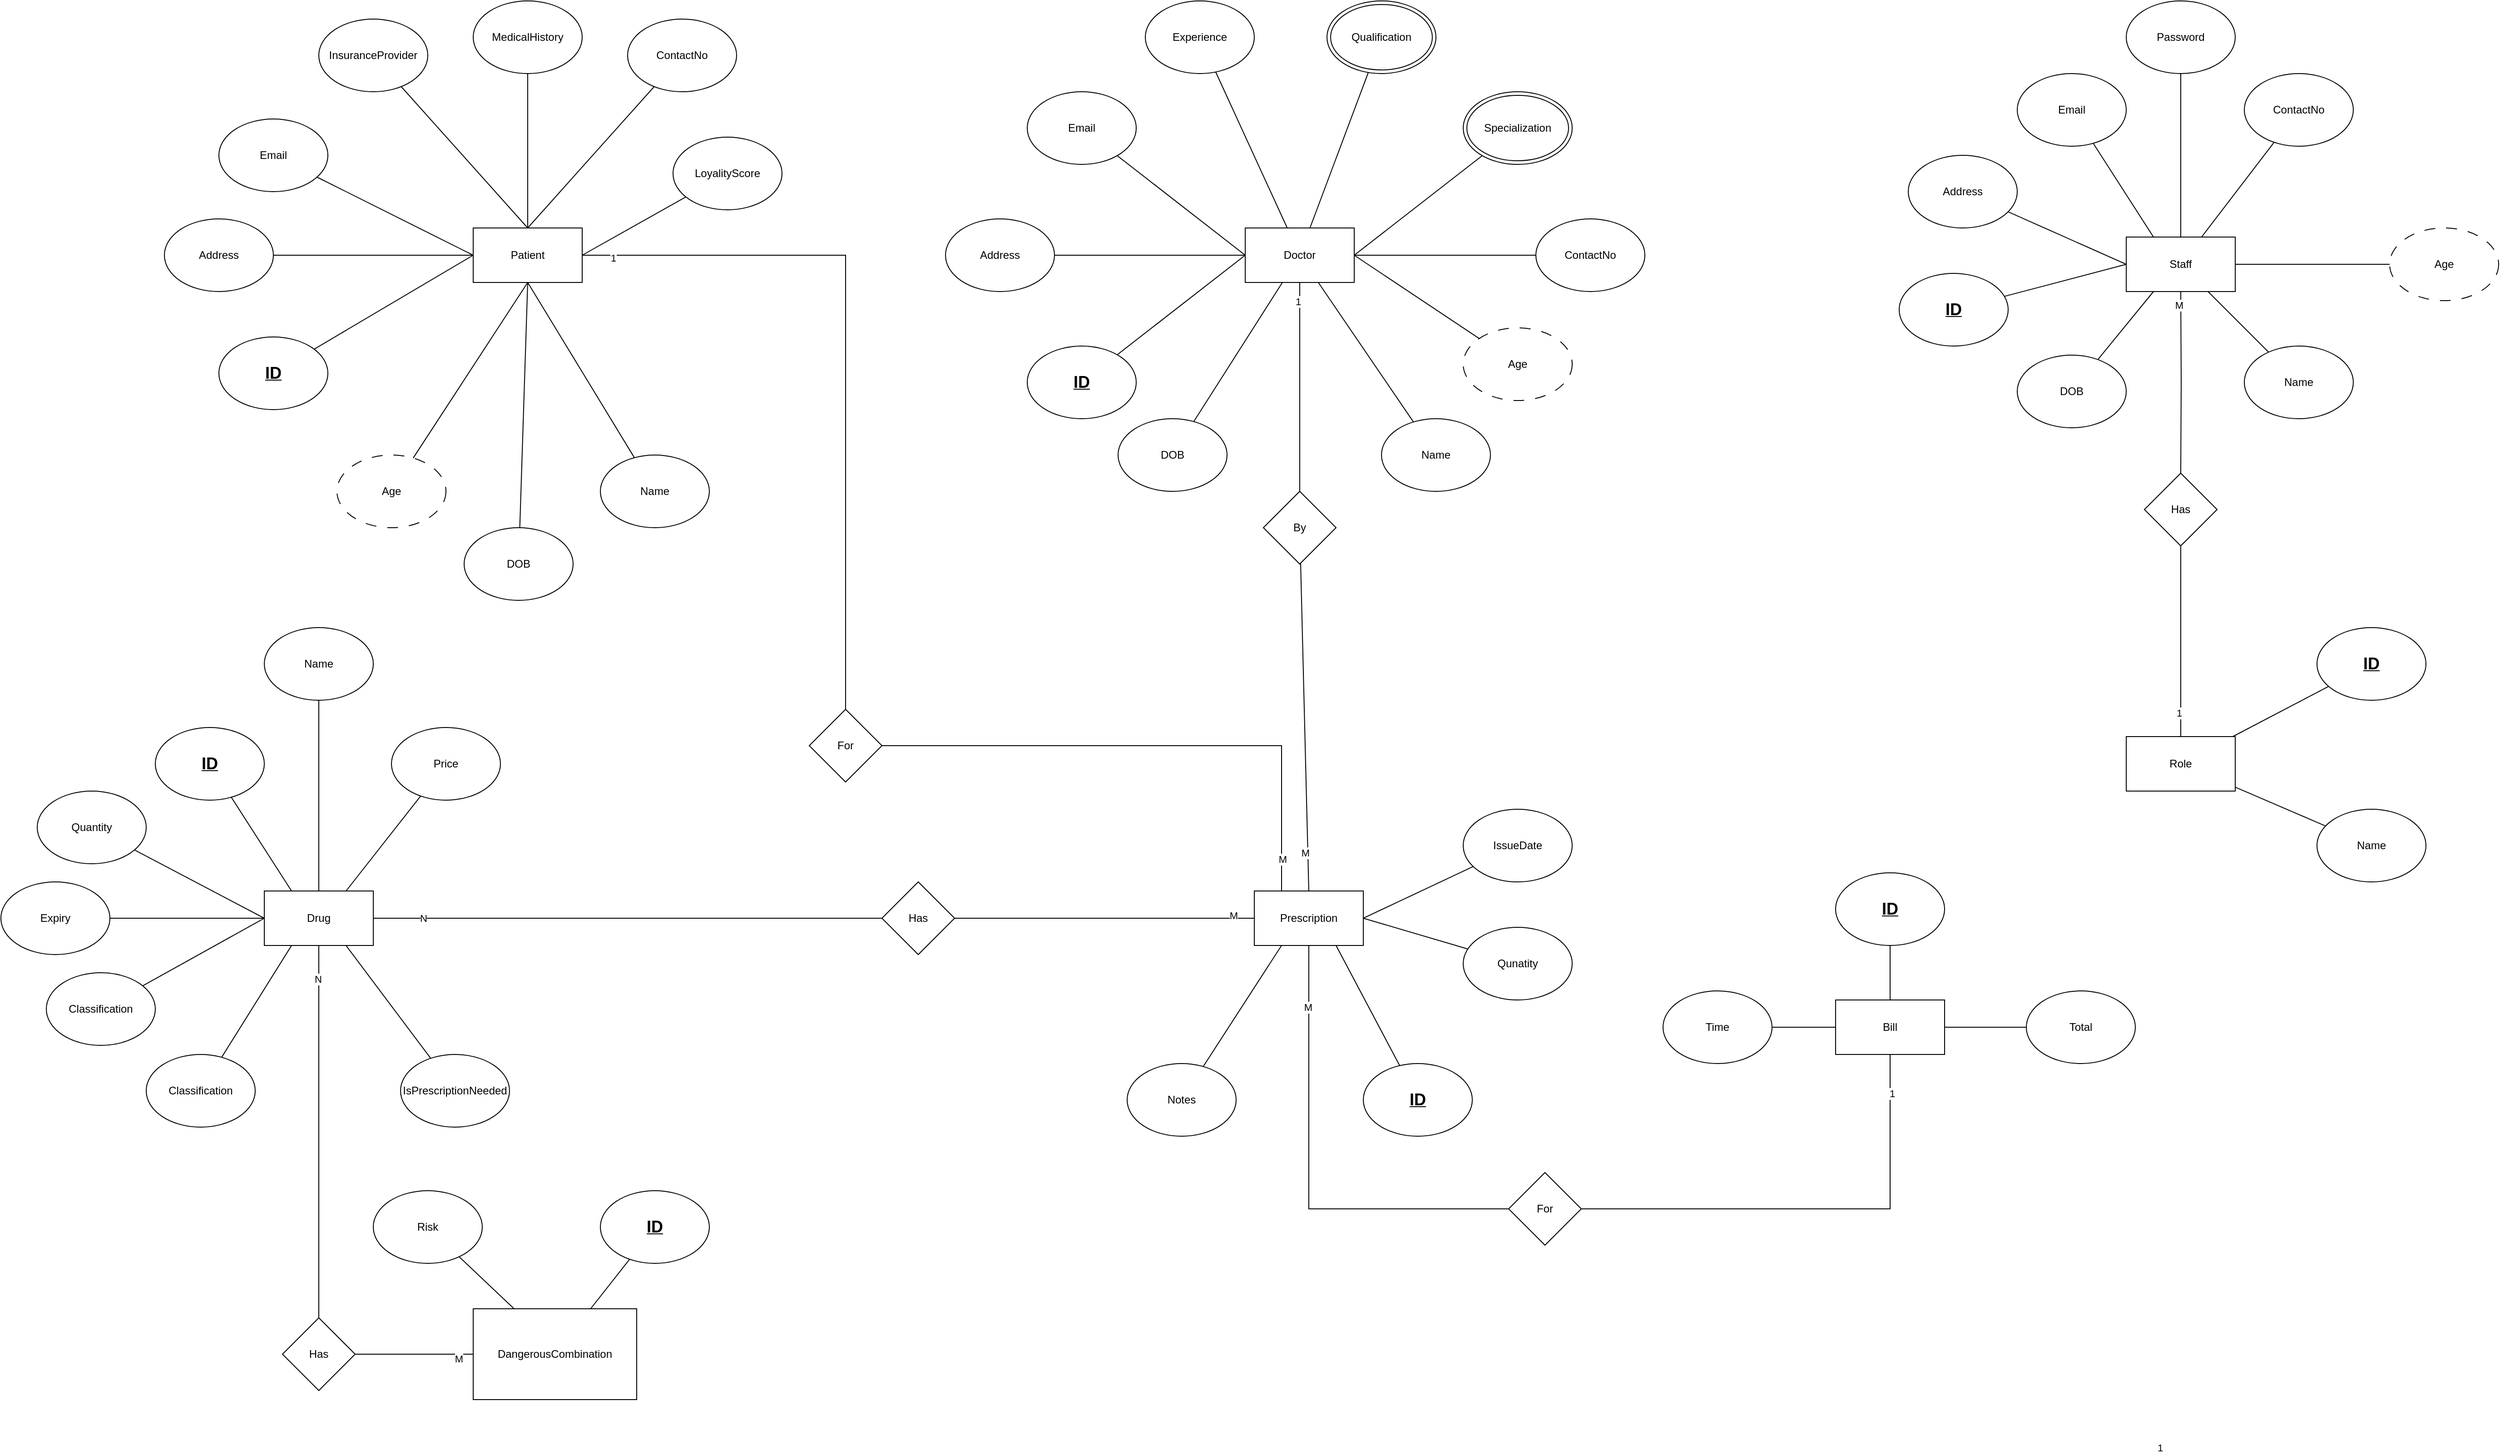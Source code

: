 <mxfile version="24.3.1" type="device">
  <diagram id="R2lEEEUBdFMjLlhIrx00" name="Page-1">
    <mxGraphModel dx="2707" dy="1085" grid="1" gridSize="10" guides="1" tooltips="1" connect="1" arrows="1" fold="1" page="1" pageScale="1" pageWidth="850" pageHeight="1100" math="0" shadow="0" extFonts="Permanent Marker^https://fonts.googleapis.com/css?family=Permanent+Marker">
      <root>
        <mxCell id="0" />
        <mxCell id="1" parent="0" />
        <mxCell id="i-BukDn5pMCgzy467oJG-117" style="rounded=0;orthogonalLoop=1;jettySize=auto;html=1;endArrow=none;endFill=0;" edge="1" parent="1" source="i-BukDn5pMCgzy467oJG-1" target="i-BukDn5pMCgzy467oJG-115">
          <mxGeometry relative="1" as="geometry">
            <Array as="points">
              <mxPoint x="180" y="360" />
              <mxPoint x="180" y="520" />
            </Array>
          </mxGeometry>
        </mxCell>
        <mxCell id="i-BukDn5pMCgzy467oJG-118" value="1" style="edgeLabel;html=1;align=center;verticalAlign=middle;resizable=0;points=[];" vertex="1" connectable="0" parent="i-BukDn5pMCgzy467oJG-117">
          <mxGeometry x="-0.915" y="-3" relative="1" as="geometry">
            <mxPoint as="offset" />
          </mxGeometry>
        </mxCell>
        <mxCell id="i-BukDn5pMCgzy467oJG-1" value="Patient" style="rounded=0;whiteSpace=wrap;html=1;" vertex="1" parent="1">
          <mxGeometry x="-230" y="330" width="120" height="60" as="geometry" />
        </mxCell>
        <mxCell id="i-BukDn5pMCgzy467oJG-3" style="rounded=0;orthogonalLoop=1;jettySize=auto;html=1;endArrow=none;endFill=0;entryX=0.5;entryY=0;entryDx=0;entryDy=0;" edge="1" parent="1" source="i-BukDn5pMCgzy467oJG-2" target="i-BukDn5pMCgzy467oJG-1">
          <mxGeometry relative="1" as="geometry" />
        </mxCell>
        <mxCell id="i-BukDn5pMCgzy467oJG-2" value="InsuranceProvider" style="ellipse;whiteSpace=wrap;html=1;" vertex="1" parent="1">
          <mxGeometry x="-400" y="100" width="120" height="80" as="geometry" />
        </mxCell>
        <mxCell id="i-BukDn5pMCgzy467oJG-5" style="rounded=0;orthogonalLoop=1;jettySize=auto;html=1;endArrow=none;endFill=0;" edge="1" parent="1" source="i-BukDn5pMCgzy467oJG-4" target="i-BukDn5pMCgzy467oJG-1">
          <mxGeometry relative="1" as="geometry" />
        </mxCell>
        <mxCell id="i-BukDn5pMCgzy467oJG-4" value="MedicalHistory" style="ellipse;whiteSpace=wrap;html=1;" vertex="1" parent="1">
          <mxGeometry x="-230" y="80" width="120" height="80" as="geometry" />
        </mxCell>
        <mxCell id="i-BukDn5pMCgzy467oJG-6" value="Doctor" style="rounded=0;whiteSpace=wrap;html=1;" vertex="1" parent="1">
          <mxGeometry x="620" y="330" width="120" height="60" as="geometry" />
        </mxCell>
        <mxCell id="i-BukDn5pMCgzy467oJG-8" style="rounded=0;orthogonalLoop=1;jettySize=auto;html=1;endArrow=none;endFill=0;" edge="1" parent="1" source="i-BukDn5pMCgzy467oJG-7" target="i-BukDn5pMCgzy467oJG-6">
          <mxGeometry relative="1" as="geometry" />
        </mxCell>
        <mxCell id="i-BukDn5pMCgzy467oJG-7" value="Qualification" style="ellipse;shape=doubleEllipse;whiteSpace=wrap;html=1;" vertex="1" parent="1">
          <mxGeometry x="710" y="80" width="120" height="80" as="geometry" />
        </mxCell>
        <mxCell id="i-BukDn5pMCgzy467oJG-10" style="rounded=0;orthogonalLoop=1;jettySize=auto;html=1;entryX=1;entryY=0.5;entryDx=0;entryDy=0;endArrow=none;endFill=0;" edge="1" parent="1" source="i-BukDn5pMCgzy467oJG-9" target="i-BukDn5pMCgzy467oJG-6">
          <mxGeometry relative="1" as="geometry" />
        </mxCell>
        <mxCell id="i-BukDn5pMCgzy467oJG-9" value="Specialization" style="ellipse;shape=doubleEllipse;whiteSpace=wrap;html=1;" vertex="1" parent="1">
          <mxGeometry x="860" y="180" width="120" height="80" as="geometry" />
        </mxCell>
        <mxCell id="i-BukDn5pMCgzy467oJG-13" style="rounded=0;orthogonalLoop=1;jettySize=auto;html=1;endArrow=none;endFill=0;" edge="1" parent="1" source="i-BukDn5pMCgzy467oJG-12" target="i-BukDn5pMCgzy467oJG-6">
          <mxGeometry relative="1" as="geometry" />
        </mxCell>
        <mxCell id="i-BukDn5pMCgzy467oJG-12" value="Experience" style="ellipse;whiteSpace=wrap;html=1;" vertex="1" parent="1">
          <mxGeometry x="510" y="80" width="120" height="80" as="geometry" />
        </mxCell>
        <mxCell id="i-BukDn5pMCgzy467oJG-72" style="edgeStyle=orthogonalEdgeStyle;rounded=0;orthogonalLoop=1;jettySize=auto;html=1;entryX=0.5;entryY=0;entryDx=0;entryDy=0;endArrow=none;endFill=0;" edge="1" parent="1" target="i-BukDn5pMCgzy467oJG-71">
          <mxGeometry relative="1" as="geometry">
            <mxPoint x="1650" y="400" as="sourcePoint" />
          </mxGeometry>
        </mxCell>
        <mxCell id="i-BukDn5pMCgzy467oJG-74" value="M" style="edgeLabel;html=1;align=center;verticalAlign=middle;resizable=0;points=[];" vertex="1" connectable="0" parent="i-BukDn5pMCgzy467oJG-72">
          <mxGeometry x="-0.856" y="-2" relative="1" as="geometry">
            <mxPoint as="offset" />
          </mxGeometry>
        </mxCell>
        <mxCell id="i-BukDn5pMCgzy467oJG-14" value="Staff" style="rounded=0;whiteSpace=wrap;html=1;" vertex="1" parent="1">
          <mxGeometry x="1590" y="340" width="120" height="60" as="geometry" />
        </mxCell>
        <mxCell id="i-BukDn5pMCgzy467oJG-17" style="rounded=0;orthogonalLoop=1;jettySize=auto;html=1;endArrow=none;endFill=0;" edge="1" parent="1" source="i-BukDn5pMCgzy467oJG-15" target="i-BukDn5pMCgzy467oJG-14">
          <mxGeometry relative="1" as="geometry" />
        </mxCell>
        <mxCell id="i-BukDn5pMCgzy467oJG-15" value="Password" style="ellipse;whiteSpace=wrap;html=1;" vertex="1" parent="1">
          <mxGeometry x="1590" y="80" width="120" height="80" as="geometry" />
        </mxCell>
        <mxCell id="i-BukDn5pMCgzy467oJG-30" style="rounded=0;orthogonalLoop=1;jettySize=auto;html=1;entryX=0;entryY=0.5;entryDx=0;entryDy=0;endArrow=none;endFill=0;" edge="1" parent="1" source="i-BukDn5pMCgzy467oJG-21" target="i-BukDn5pMCgzy467oJG-1">
          <mxGeometry relative="1" as="geometry" />
        </mxCell>
        <mxCell id="i-BukDn5pMCgzy467oJG-21" value="&lt;u&gt;&lt;font style=&quot;font-size: 18px;&quot;&gt;&lt;b&gt;ID&lt;/b&gt;&lt;/font&gt;&lt;/u&gt;" style="ellipse;whiteSpace=wrap;html=1;" vertex="1" parent="1">
          <mxGeometry x="-510" y="450" width="120" height="80" as="geometry" />
        </mxCell>
        <mxCell id="i-BukDn5pMCgzy467oJG-32" style="rounded=0;orthogonalLoop=1;jettySize=auto;html=1;entryX=0.5;entryY=1;entryDx=0;entryDy=0;endArrow=none;endFill=0;" edge="1" parent="1" source="i-BukDn5pMCgzy467oJG-22" target="i-BukDn5pMCgzy467oJG-1">
          <mxGeometry relative="1" as="geometry" />
        </mxCell>
        <mxCell id="i-BukDn5pMCgzy467oJG-22" value="Name" style="ellipse;whiteSpace=wrap;html=1;" vertex="1" parent="1">
          <mxGeometry x="-90" y="580" width="120" height="80" as="geometry" />
        </mxCell>
        <mxCell id="i-BukDn5pMCgzy467oJG-28" style="rounded=0;orthogonalLoop=1;jettySize=auto;html=1;endArrow=none;endFill=0;entryX=0;entryY=0.5;entryDx=0;entryDy=0;" edge="1" parent="1" source="i-BukDn5pMCgzy467oJG-23" target="i-BukDn5pMCgzy467oJG-1">
          <mxGeometry relative="1" as="geometry" />
        </mxCell>
        <mxCell id="i-BukDn5pMCgzy467oJG-23" value="Email" style="ellipse;whiteSpace=wrap;html=1;" vertex="1" parent="1">
          <mxGeometry x="-510" y="210" width="120" height="80" as="geometry" />
        </mxCell>
        <mxCell id="i-BukDn5pMCgzy467oJG-29" style="rounded=0;orthogonalLoop=1;jettySize=auto;html=1;entryX=0;entryY=0.5;entryDx=0;entryDy=0;endArrow=none;endFill=0;" edge="1" parent="1" source="i-BukDn5pMCgzy467oJG-24" target="i-BukDn5pMCgzy467oJG-1">
          <mxGeometry relative="1" as="geometry" />
        </mxCell>
        <mxCell id="i-BukDn5pMCgzy467oJG-24" value="Address" style="ellipse;whiteSpace=wrap;html=1;" vertex="1" parent="1">
          <mxGeometry x="-570" y="320" width="120" height="80" as="geometry" />
        </mxCell>
        <mxCell id="i-BukDn5pMCgzy467oJG-34" style="rounded=0;orthogonalLoop=1;jettySize=auto;html=1;entryX=0.5;entryY=0;entryDx=0;entryDy=0;endArrow=none;endFill=0;" edge="1" parent="1" source="i-BukDn5pMCgzy467oJG-25" target="i-BukDn5pMCgzy467oJG-1">
          <mxGeometry relative="1" as="geometry" />
        </mxCell>
        <mxCell id="i-BukDn5pMCgzy467oJG-25" value="ContactNo" style="ellipse;whiteSpace=wrap;html=1;" vertex="1" parent="1">
          <mxGeometry x="-60" y="100" width="120" height="80" as="geometry" />
        </mxCell>
        <mxCell id="i-BukDn5pMCgzy467oJG-31" style="rounded=0;orthogonalLoop=1;jettySize=auto;html=1;entryX=0.5;entryY=1;entryDx=0;entryDy=0;endArrow=none;endFill=0;" edge="1" parent="1" source="i-BukDn5pMCgzy467oJG-26" target="i-BukDn5pMCgzy467oJG-1">
          <mxGeometry relative="1" as="geometry" />
        </mxCell>
        <mxCell id="i-BukDn5pMCgzy467oJG-26" value="DOB" style="ellipse;whiteSpace=wrap;html=1;" vertex="1" parent="1">
          <mxGeometry x="-240" y="660" width="120" height="80" as="geometry" />
        </mxCell>
        <mxCell id="i-BukDn5pMCgzy467oJG-33" style="rounded=0;orthogonalLoop=1;jettySize=auto;html=1;entryX=0.5;entryY=1;entryDx=0;entryDy=0;endArrow=none;endFill=0;" edge="1" parent="1" source="i-BukDn5pMCgzy467oJG-27" target="i-BukDn5pMCgzy467oJG-1">
          <mxGeometry relative="1" as="geometry" />
        </mxCell>
        <mxCell id="i-BukDn5pMCgzy467oJG-27" value="Age" style="ellipse;whiteSpace=wrap;html=1;dashed=1;dashPattern=12 12;" vertex="1" parent="1">
          <mxGeometry x="-380" y="580" width="120" height="80" as="geometry" />
        </mxCell>
        <mxCell id="i-BukDn5pMCgzy467oJG-44" style="rounded=0;orthogonalLoop=1;jettySize=auto;html=1;entryX=0;entryY=0.5;entryDx=0;entryDy=0;endArrow=none;endFill=0;" edge="1" parent="1" source="i-BukDn5pMCgzy467oJG-35" target="i-BukDn5pMCgzy467oJG-6">
          <mxGeometry relative="1" as="geometry" />
        </mxCell>
        <mxCell id="i-BukDn5pMCgzy467oJG-35" value="&lt;u&gt;&lt;font style=&quot;font-size: 18px;&quot;&gt;&lt;b&gt;ID&lt;/b&gt;&lt;/font&gt;&lt;/u&gt;" style="ellipse;whiteSpace=wrap;html=1;" vertex="1" parent="1">
          <mxGeometry x="380" y="460" width="120" height="80" as="geometry" />
        </mxCell>
        <mxCell id="i-BukDn5pMCgzy467oJG-46" style="rounded=0;orthogonalLoop=1;jettySize=auto;html=1;endArrow=none;endFill=0;" edge="1" parent="1" source="i-BukDn5pMCgzy467oJG-36" target="i-BukDn5pMCgzy467oJG-6">
          <mxGeometry relative="1" as="geometry" />
        </mxCell>
        <mxCell id="i-BukDn5pMCgzy467oJG-36" value="Name" style="ellipse;whiteSpace=wrap;html=1;" vertex="1" parent="1">
          <mxGeometry x="770" y="540" width="120" height="80" as="geometry" />
        </mxCell>
        <mxCell id="i-BukDn5pMCgzy467oJG-42" style="rounded=0;orthogonalLoop=1;jettySize=auto;html=1;entryX=0;entryY=0.5;entryDx=0;entryDy=0;endArrow=none;endFill=0;" edge="1" parent="1" source="i-BukDn5pMCgzy467oJG-37" target="i-BukDn5pMCgzy467oJG-6">
          <mxGeometry relative="1" as="geometry" />
        </mxCell>
        <mxCell id="i-BukDn5pMCgzy467oJG-37" value="Email" style="ellipse;whiteSpace=wrap;html=1;" vertex="1" parent="1">
          <mxGeometry x="380" y="180" width="120" height="80" as="geometry" />
        </mxCell>
        <mxCell id="i-BukDn5pMCgzy467oJG-43" style="rounded=0;orthogonalLoop=1;jettySize=auto;html=1;entryX=0;entryY=0.5;entryDx=0;entryDy=0;endArrow=none;endFill=0;" edge="1" parent="1" source="i-BukDn5pMCgzy467oJG-38" target="i-BukDn5pMCgzy467oJG-6">
          <mxGeometry relative="1" as="geometry" />
        </mxCell>
        <mxCell id="i-BukDn5pMCgzy467oJG-38" value="Address" style="ellipse;whiteSpace=wrap;html=1;" vertex="1" parent="1">
          <mxGeometry x="290" y="320" width="120" height="80" as="geometry" />
        </mxCell>
        <mxCell id="i-BukDn5pMCgzy467oJG-48" style="rounded=0;orthogonalLoop=1;jettySize=auto;html=1;entryX=1;entryY=0.5;entryDx=0;entryDy=0;endArrow=none;endFill=0;" edge="1" parent="1" source="i-BukDn5pMCgzy467oJG-39" target="i-BukDn5pMCgzy467oJG-6">
          <mxGeometry relative="1" as="geometry" />
        </mxCell>
        <mxCell id="i-BukDn5pMCgzy467oJG-39" value="ContactNo" style="ellipse;whiteSpace=wrap;html=1;" vertex="1" parent="1">
          <mxGeometry x="940" y="320" width="120" height="80" as="geometry" />
        </mxCell>
        <mxCell id="i-BukDn5pMCgzy467oJG-45" style="rounded=0;orthogonalLoop=1;jettySize=auto;html=1;endArrow=none;endFill=0;" edge="1" parent="1" source="i-BukDn5pMCgzy467oJG-40" target="i-BukDn5pMCgzy467oJG-6">
          <mxGeometry relative="1" as="geometry" />
        </mxCell>
        <mxCell id="i-BukDn5pMCgzy467oJG-40" value="DOB" style="ellipse;whiteSpace=wrap;html=1;" vertex="1" parent="1">
          <mxGeometry x="480" y="540" width="120" height="80" as="geometry" />
        </mxCell>
        <mxCell id="i-BukDn5pMCgzy467oJG-47" style="rounded=0;orthogonalLoop=1;jettySize=auto;html=1;endArrow=none;endFill=0;entryX=1;entryY=0.5;entryDx=0;entryDy=0;" edge="1" parent="1" source="i-BukDn5pMCgzy467oJG-41" target="i-BukDn5pMCgzy467oJG-6">
          <mxGeometry relative="1" as="geometry" />
        </mxCell>
        <mxCell id="i-BukDn5pMCgzy467oJG-41" value="Age" style="ellipse;whiteSpace=wrap;html=1;dashed=1;dashPattern=12 12;" vertex="1" parent="1">
          <mxGeometry x="860" y="440" width="120" height="80" as="geometry" />
        </mxCell>
        <mxCell id="i-BukDn5pMCgzy467oJG-58" style="rounded=0;orthogonalLoop=1;jettySize=auto;html=1;entryX=0;entryY=0.5;entryDx=0;entryDy=0;endArrow=none;endFill=0;" edge="1" parent="1" source="i-BukDn5pMCgzy467oJG-49" target="i-BukDn5pMCgzy467oJG-14">
          <mxGeometry relative="1" as="geometry" />
        </mxCell>
        <mxCell id="i-BukDn5pMCgzy467oJG-49" value="&lt;u&gt;&lt;font style=&quot;font-size: 18px;&quot;&gt;&lt;b&gt;ID&lt;/b&gt;&lt;/font&gt;&lt;/u&gt;" style="ellipse;whiteSpace=wrap;html=1;" vertex="1" parent="1">
          <mxGeometry x="1340" y="380" width="120" height="80" as="geometry" />
        </mxCell>
        <mxCell id="i-BukDn5pMCgzy467oJG-62" style="rounded=0;orthogonalLoop=1;jettySize=auto;html=1;endArrow=none;endFill=0;" edge="1" parent="1" source="i-BukDn5pMCgzy467oJG-50" target="i-BukDn5pMCgzy467oJG-14">
          <mxGeometry relative="1" as="geometry" />
        </mxCell>
        <mxCell id="i-BukDn5pMCgzy467oJG-50" value="Name" style="ellipse;whiteSpace=wrap;html=1;" vertex="1" parent="1">
          <mxGeometry x="1720" y="460" width="120" height="80" as="geometry" />
        </mxCell>
        <mxCell id="i-BukDn5pMCgzy467oJG-59" style="rounded=0;orthogonalLoop=1;jettySize=auto;html=1;entryX=0.25;entryY=0;entryDx=0;entryDy=0;endArrow=none;endFill=0;" edge="1" parent="1" source="i-BukDn5pMCgzy467oJG-51" target="i-BukDn5pMCgzy467oJG-14">
          <mxGeometry relative="1" as="geometry" />
        </mxCell>
        <mxCell id="i-BukDn5pMCgzy467oJG-51" value="Email" style="ellipse;whiteSpace=wrap;html=1;" vertex="1" parent="1">
          <mxGeometry x="1470" y="160" width="120" height="80" as="geometry" />
        </mxCell>
        <mxCell id="i-BukDn5pMCgzy467oJG-57" style="rounded=0;orthogonalLoop=1;jettySize=auto;html=1;entryX=0;entryY=0.5;entryDx=0;entryDy=0;endArrow=none;endFill=0;" edge="1" parent="1" source="i-BukDn5pMCgzy467oJG-52" target="i-BukDn5pMCgzy467oJG-14">
          <mxGeometry relative="1" as="geometry" />
        </mxCell>
        <mxCell id="i-BukDn5pMCgzy467oJG-52" value="Address" style="ellipse;whiteSpace=wrap;html=1;" vertex="1" parent="1">
          <mxGeometry x="1350" y="250" width="120" height="80" as="geometry" />
        </mxCell>
        <mxCell id="i-BukDn5pMCgzy467oJG-60" style="rounded=0;orthogonalLoop=1;jettySize=auto;html=1;endArrow=none;endFill=0;" edge="1" parent="1" source="i-BukDn5pMCgzy467oJG-53" target="i-BukDn5pMCgzy467oJG-14">
          <mxGeometry relative="1" as="geometry" />
        </mxCell>
        <mxCell id="i-BukDn5pMCgzy467oJG-53" value="ContactNo" style="ellipse;whiteSpace=wrap;html=1;" vertex="1" parent="1">
          <mxGeometry x="1720" y="160" width="120" height="80" as="geometry" />
        </mxCell>
        <mxCell id="i-BukDn5pMCgzy467oJG-63" style="rounded=0;orthogonalLoop=1;jettySize=auto;html=1;endArrow=none;endFill=0;entryX=0.25;entryY=1;entryDx=0;entryDy=0;" edge="1" parent="1" source="i-BukDn5pMCgzy467oJG-54" target="i-BukDn5pMCgzy467oJG-14">
          <mxGeometry relative="1" as="geometry" />
        </mxCell>
        <mxCell id="i-BukDn5pMCgzy467oJG-54" value="DOB" style="ellipse;whiteSpace=wrap;html=1;" vertex="1" parent="1">
          <mxGeometry x="1470" y="470" width="120" height="80" as="geometry" />
        </mxCell>
        <mxCell id="i-BukDn5pMCgzy467oJG-61" style="rounded=0;orthogonalLoop=1;jettySize=auto;html=1;endArrow=none;endFill=0;" edge="1" parent="1" source="i-BukDn5pMCgzy467oJG-55" target="i-BukDn5pMCgzy467oJG-14">
          <mxGeometry relative="1" as="geometry" />
        </mxCell>
        <mxCell id="i-BukDn5pMCgzy467oJG-55" value="Age" style="ellipse;whiteSpace=wrap;html=1;dashed=1;dashPattern=12 12;" vertex="1" parent="1">
          <mxGeometry x="1880" y="330" width="120" height="80" as="geometry" />
        </mxCell>
        <mxCell id="i-BukDn5pMCgzy467oJG-65" value="Role" style="rounded=0;whiteSpace=wrap;html=1;" vertex="1" parent="1">
          <mxGeometry x="1590" y="890" width="120" height="60" as="geometry" />
        </mxCell>
        <mxCell id="i-BukDn5pMCgzy467oJG-70" style="rounded=0;orthogonalLoop=1;jettySize=auto;html=1;endArrow=none;endFill=0;" edge="1" parent="1" source="i-BukDn5pMCgzy467oJG-67" target="i-BukDn5pMCgzy467oJG-65">
          <mxGeometry relative="1" as="geometry" />
        </mxCell>
        <mxCell id="i-BukDn5pMCgzy467oJG-67" value="Name" style="ellipse;whiteSpace=wrap;html=1;" vertex="1" parent="1">
          <mxGeometry x="1800" y="970" width="120" height="80" as="geometry" />
        </mxCell>
        <mxCell id="i-BukDn5pMCgzy467oJG-69" style="rounded=0;orthogonalLoop=1;jettySize=auto;html=1;endArrow=none;endFill=0;" edge="1" parent="1" source="i-BukDn5pMCgzy467oJG-68" target="i-BukDn5pMCgzy467oJG-65">
          <mxGeometry relative="1" as="geometry" />
        </mxCell>
        <mxCell id="i-BukDn5pMCgzy467oJG-68" value="&lt;u&gt;&lt;font style=&quot;font-size: 18px;&quot;&gt;&lt;b&gt;ID&lt;/b&gt;&lt;/font&gt;&lt;/u&gt;" style="ellipse;whiteSpace=wrap;html=1;" vertex="1" parent="1">
          <mxGeometry x="1800" y="770" width="120" height="80" as="geometry" />
        </mxCell>
        <mxCell id="i-BukDn5pMCgzy467oJG-73" style="edgeStyle=orthogonalEdgeStyle;rounded=0;orthogonalLoop=1;jettySize=auto;html=1;entryX=0.5;entryY=0;entryDx=0;entryDy=0;endArrow=none;endFill=0;" edge="1" parent="1" source="i-BukDn5pMCgzy467oJG-71" target="i-BukDn5pMCgzy467oJG-65">
          <mxGeometry relative="1" as="geometry" />
        </mxCell>
        <mxCell id="i-BukDn5pMCgzy467oJG-75" value="1" style="edgeLabel;html=1;align=center;verticalAlign=middle;resizable=0;points=[];" vertex="1" connectable="0" parent="i-BukDn5pMCgzy467oJG-73">
          <mxGeometry x="0.757" y="-2" relative="1" as="geometry">
            <mxPoint y="-1" as="offset" />
          </mxGeometry>
        </mxCell>
        <mxCell id="i-BukDn5pMCgzy467oJG-71" value="Has" style="rhombus;whiteSpace=wrap;html=1;" vertex="1" parent="1">
          <mxGeometry x="1610" y="600" width="80" height="80" as="geometry" />
        </mxCell>
        <mxCell id="i-BukDn5pMCgzy467oJG-76" value="Drug" style="rounded=0;whiteSpace=wrap;html=1;" vertex="1" parent="1">
          <mxGeometry x="-460" y="1060" width="120" height="60" as="geometry" />
        </mxCell>
        <mxCell id="i-BukDn5pMCgzy467oJG-87" style="rounded=0;orthogonalLoop=1;jettySize=auto;html=1;entryX=0;entryY=0.5;entryDx=0;entryDy=0;endArrow=none;endFill=0;" edge="1" parent="1" source="i-BukDn5pMCgzy467oJG-77" target="i-BukDn5pMCgzy467oJG-76">
          <mxGeometry relative="1" as="geometry" />
        </mxCell>
        <mxCell id="i-BukDn5pMCgzy467oJG-77" value="Quantity" style="ellipse;whiteSpace=wrap;html=1;" vertex="1" parent="1">
          <mxGeometry x="-710" y="950" width="120" height="80" as="geometry" />
        </mxCell>
        <mxCell id="i-BukDn5pMCgzy467oJG-88" style="rounded=0;orthogonalLoop=1;jettySize=auto;html=1;entryX=0.25;entryY=0;entryDx=0;entryDy=0;endArrow=none;endFill=0;" edge="1" parent="1" source="i-BukDn5pMCgzy467oJG-78" target="i-BukDn5pMCgzy467oJG-76">
          <mxGeometry relative="1" as="geometry" />
        </mxCell>
        <mxCell id="i-BukDn5pMCgzy467oJG-78" value="&lt;u&gt;&lt;font style=&quot;font-size: 18px;&quot;&gt;&lt;b&gt;ID&lt;/b&gt;&lt;/font&gt;&lt;/u&gt;" style="ellipse;whiteSpace=wrap;html=1;" vertex="1" parent="1">
          <mxGeometry x="-580" y="880" width="120" height="80" as="geometry" />
        </mxCell>
        <mxCell id="i-BukDn5pMCgzy467oJG-89" style="rounded=0;orthogonalLoop=1;jettySize=auto;html=1;endArrow=none;endFill=0;" edge="1" parent="1" source="i-BukDn5pMCgzy467oJG-79" target="i-BukDn5pMCgzy467oJG-76">
          <mxGeometry relative="1" as="geometry" />
        </mxCell>
        <mxCell id="i-BukDn5pMCgzy467oJG-79" value="Name" style="ellipse;whiteSpace=wrap;html=1;" vertex="1" parent="1">
          <mxGeometry x="-460" y="770" width="120" height="80" as="geometry" />
        </mxCell>
        <mxCell id="i-BukDn5pMCgzy467oJG-90" style="rounded=0;orthogonalLoop=1;jettySize=auto;html=1;endArrow=none;endFill=0;entryX=0.75;entryY=0;entryDx=0;entryDy=0;" edge="1" parent="1" source="i-BukDn5pMCgzy467oJG-80" target="i-BukDn5pMCgzy467oJG-76">
          <mxGeometry relative="1" as="geometry" />
        </mxCell>
        <mxCell id="i-BukDn5pMCgzy467oJG-80" value="Price" style="ellipse;whiteSpace=wrap;html=1;" vertex="1" parent="1">
          <mxGeometry x="-320" y="880" width="120" height="80" as="geometry" />
        </mxCell>
        <mxCell id="i-BukDn5pMCgzy467oJG-91" style="rounded=0;orthogonalLoop=1;jettySize=auto;html=1;entryX=0.25;entryY=1;entryDx=0;entryDy=0;endArrow=none;endFill=0;" edge="1" parent="1" source="i-BukDn5pMCgzy467oJG-81" target="i-BukDn5pMCgzy467oJG-76">
          <mxGeometry relative="1" as="geometry" />
        </mxCell>
        <mxCell id="i-BukDn5pMCgzy467oJG-81" value="Classification&lt;span style=&quot;color: rgba(0, 0, 0, 0); font-family: monospace; font-size: 0px; text-align: start; text-wrap: nowrap;&quot;&gt;%3CmxGraphModel%3E%3Croot%3E%3CmxCell%20id%3D%220%22%2F%3E%3CmxCell%20id%3D%221%22%20parent%3D%220%22%2F%3E%3CmxCell%20id%3D%222%22%20value%3D%22Price%22%20style%3D%22ellipse%3BwhiteSpace%3Dwrap%3Bhtml%3D1%3B%22%20vertex%3D%221%22%20parent%3D%221%22%3E%3CmxGeometry%20x%3D%22350%22%20y%3D%22870%22%20width%3D%22120%22%20height%3D%2280%22%20as%3D%22geometry%22%2F%3E%3C%2FmxCell%3E%3C%2Froot%3E%3C%2FmxGraphModel%3E&lt;/span&gt;" style="ellipse;whiteSpace=wrap;html=1;" vertex="1" parent="1">
          <mxGeometry x="-590" y="1240" width="120" height="80" as="geometry" />
        </mxCell>
        <mxCell id="i-BukDn5pMCgzy467oJG-93" style="rounded=0;orthogonalLoop=1;jettySize=auto;html=1;entryX=0;entryY=0.5;entryDx=0;entryDy=0;endArrow=none;endFill=0;" edge="1" parent="1" source="i-BukDn5pMCgzy467oJG-82" target="i-BukDn5pMCgzy467oJG-76">
          <mxGeometry relative="1" as="geometry" />
        </mxCell>
        <mxCell id="i-BukDn5pMCgzy467oJG-82" value="Classification&lt;span style=&quot;color: rgba(0, 0, 0, 0); font-family: monospace; font-size: 0px; text-align: start; text-wrap: nowrap;&quot;&gt;%3CmxGraphModel%3E%3Croot%3E%3CmxCell%20id%3D%220%22%2F%3E%3CmxCell%20id%3D%221%22%20parent%3D%220%22%2F%3E%3CmxCell%20id%3D%222%22%20value%3D%22Price%22%20style%3D%22ellipse%3BwhiteSpace%3Dwrap%3Bhtml%3D1%3B%22%20vertex%3D%221%22%20parent%3D%221%22%3E%3CmxGeometry%20x%3D%22350%22%20y%3D%22870%22%20width%3D%22120%22%20height%3D%2280%22%20as%3D%22geometry%22%2F%3E%3C%2FmxCell%3E%3C%2Froot%3E%3C%2FmxGraphModel%3E&lt;/span&gt;" style="ellipse;whiteSpace=wrap;html=1;" vertex="1" parent="1">
          <mxGeometry x="-700" y="1150" width="120" height="80" as="geometry" />
        </mxCell>
        <mxCell id="i-BukDn5pMCgzy467oJG-92" style="rounded=0;orthogonalLoop=1;jettySize=auto;html=1;entryX=0.75;entryY=1;entryDx=0;entryDy=0;endArrow=none;endFill=0;" edge="1" parent="1" source="i-BukDn5pMCgzy467oJG-83" target="i-BukDn5pMCgzy467oJG-76">
          <mxGeometry relative="1" as="geometry" />
        </mxCell>
        <mxCell id="i-BukDn5pMCgzy467oJG-83" value="IsPrescriptionNeeded" style="ellipse;whiteSpace=wrap;html=1;" vertex="1" parent="1">
          <mxGeometry x="-310" y="1240" width="120" height="80" as="geometry" />
        </mxCell>
        <mxCell id="i-BukDn5pMCgzy467oJG-116" style="rounded=0;orthogonalLoop=1;jettySize=auto;html=1;entryX=1;entryY=0.5;entryDx=0;entryDy=0;endArrow=none;endFill=0;exitX=0.25;exitY=0;exitDx=0;exitDy=0;" edge="1" parent="1" source="i-BukDn5pMCgzy467oJG-95" target="i-BukDn5pMCgzy467oJG-115">
          <mxGeometry relative="1" as="geometry">
            <mxPoint x="500" y="820" as="targetPoint" />
            <mxPoint x="630" y="860" as="sourcePoint" />
            <Array as="points">
              <mxPoint x="660" y="900" />
            </Array>
          </mxGeometry>
        </mxCell>
        <mxCell id="i-BukDn5pMCgzy467oJG-119" value="M" style="edgeLabel;html=1;align=center;verticalAlign=middle;resizable=0;points=[];" vertex="1" connectable="0" parent="i-BukDn5pMCgzy467oJG-116">
          <mxGeometry x="-0.883" y="-1" relative="1" as="geometry">
            <mxPoint as="offset" />
          </mxGeometry>
        </mxCell>
        <mxCell id="i-BukDn5pMCgzy467oJG-95" value="Prescription" style="rounded=0;whiteSpace=wrap;html=1;" vertex="1" parent="1">
          <mxGeometry x="630" y="1060" width="120" height="60" as="geometry" />
        </mxCell>
        <mxCell id="i-BukDn5pMCgzy467oJG-100" style="rounded=0;orthogonalLoop=1;jettySize=auto;html=1;entryX=0.75;entryY=1;entryDx=0;entryDy=0;endArrow=none;endFill=0;" edge="1" parent="1" source="i-BukDn5pMCgzy467oJG-101" target="i-BukDn5pMCgzy467oJG-95">
          <mxGeometry relative="1" as="geometry" />
        </mxCell>
        <mxCell id="i-BukDn5pMCgzy467oJG-101" value="&lt;u&gt;&lt;font style=&quot;font-size: 18px;&quot;&gt;&lt;b&gt;ID&lt;/b&gt;&lt;/font&gt;&lt;/u&gt;" style="ellipse;whiteSpace=wrap;html=1;" vertex="1" parent="1">
          <mxGeometry x="750" y="1250" width="120" height="80" as="geometry" />
        </mxCell>
        <mxCell id="i-BukDn5pMCgzy467oJG-104" style="rounded=0;orthogonalLoop=1;jettySize=auto;html=1;endArrow=none;endFill=0;entryX=1;entryY=0.5;entryDx=0;entryDy=0;" edge="1" parent="1" source="i-BukDn5pMCgzy467oJG-105" target="i-BukDn5pMCgzy467oJG-95">
          <mxGeometry relative="1" as="geometry" />
        </mxCell>
        <mxCell id="i-BukDn5pMCgzy467oJG-105" value="IssueDate" style="ellipse;whiteSpace=wrap;html=1;" vertex="1" parent="1">
          <mxGeometry x="860" y="970" width="120" height="80" as="geometry" />
        </mxCell>
        <mxCell id="i-BukDn5pMCgzy467oJG-106" style="rounded=0;orthogonalLoop=1;jettySize=auto;html=1;entryX=1;entryY=0.5;entryDx=0;entryDy=0;endArrow=none;endFill=0;" edge="1" parent="1" source="i-BukDn5pMCgzy467oJG-107" target="i-BukDn5pMCgzy467oJG-95">
          <mxGeometry relative="1" as="geometry" />
        </mxCell>
        <mxCell id="i-BukDn5pMCgzy467oJG-107" value="Qunatity" style="ellipse;whiteSpace=wrap;html=1;" vertex="1" parent="1">
          <mxGeometry x="860" y="1100" width="120" height="80" as="geometry" />
        </mxCell>
        <mxCell id="i-BukDn5pMCgzy467oJG-110" style="rounded=0;orthogonalLoop=1;jettySize=auto;html=1;entryX=0.25;entryY=1;entryDx=0;entryDy=0;endArrow=none;endFill=0;" edge="1" parent="1" source="i-BukDn5pMCgzy467oJG-111" target="i-BukDn5pMCgzy467oJG-95">
          <mxGeometry relative="1" as="geometry" />
        </mxCell>
        <mxCell id="i-BukDn5pMCgzy467oJG-111" value="Notes" style="ellipse;whiteSpace=wrap;html=1;" vertex="1" parent="1">
          <mxGeometry x="490" y="1250" width="120" height="80" as="geometry" />
        </mxCell>
        <mxCell id="i-BukDn5pMCgzy467oJG-115" value="For" style="rhombus;whiteSpace=wrap;html=1;" vertex="1" parent="1">
          <mxGeometry x="140" y="860" width="80" height="80" as="geometry" />
        </mxCell>
        <mxCell id="i-BukDn5pMCgzy467oJG-121" style="rounded=0;orthogonalLoop=1;jettySize=auto;html=1;entryX=0.5;entryY=0;entryDx=0;entryDy=0;endArrow=none;endFill=0;" edge="1" parent="1" source="i-BukDn5pMCgzy467oJG-120" target="i-BukDn5pMCgzy467oJG-95">
          <mxGeometry relative="1" as="geometry" />
        </mxCell>
        <mxCell id="i-BukDn5pMCgzy467oJG-124" value="M" style="edgeLabel;html=1;align=center;verticalAlign=middle;resizable=0;points=[];" vertex="1" connectable="0" parent="i-BukDn5pMCgzy467oJG-121">
          <mxGeometry x="0.764" y="-3" relative="1" as="geometry">
            <mxPoint as="offset" />
          </mxGeometry>
        </mxCell>
        <mxCell id="i-BukDn5pMCgzy467oJG-122" style="rounded=0;orthogonalLoop=1;jettySize=auto;html=1;entryX=0.5;entryY=1;entryDx=0;entryDy=0;endArrow=none;endFill=0;" edge="1" parent="1" source="i-BukDn5pMCgzy467oJG-120" target="i-BukDn5pMCgzy467oJG-6">
          <mxGeometry relative="1" as="geometry" />
        </mxCell>
        <mxCell id="i-BukDn5pMCgzy467oJG-123" value="1" style="edgeLabel;html=1;align=center;verticalAlign=middle;resizable=0;points=[];" vertex="1" connectable="0" parent="i-BukDn5pMCgzy467oJG-122">
          <mxGeometry x="0.817" y="2" relative="1" as="geometry">
            <mxPoint as="offset" />
          </mxGeometry>
        </mxCell>
        <mxCell id="i-BukDn5pMCgzy467oJG-120" value="By" style="rhombus;whiteSpace=wrap;html=1;" vertex="1" parent="1">
          <mxGeometry x="640" y="620" width="80" height="80" as="geometry" />
        </mxCell>
        <mxCell id="i-BukDn5pMCgzy467oJG-126" style="rounded=0;orthogonalLoop=1;jettySize=auto;html=1;entryX=0;entryY=0.5;entryDx=0;entryDy=0;endArrow=none;endFill=0;" edge="1" parent="1" source="i-BukDn5pMCgzy467oJG-125" target="i-BukDn5pMCgzy467oJG-95">
          <mxGeometry relative="1" as="geometry" />
        </mxCell>
        <mxCell id="i-BukDn5pMCgzy467oJG-129" value="M" style="edgeLabel;html=1;align=center;verticalAlign=middle;resizable=0;points=[];" vertex="1" connectable="0" parent="i-BukDn5pMCgzy467oJG-126">
          <mxGeometry x="0.86" y="3" relative="1" as="geometry">
            <mxPoint as="offset" />
          </mxGeometry>
        </mxCell>
        <mxCell id="i-BukDn5pMCgzy467oJG-127" style="rounded=0;orthogonalLoop=1;jettySize=auto;html=1;endArrow=none;endFill=0;" edge="1" parent="1" source="i-BukDn5pMCgzy467oJG-125" target="i-BukDn5pMCgzy467oJG-76">
          <mxGeometry relative="1" as="geometry" />
        </mxCell>
        <mxCell id="i-BukDn5pMCgzy467oJG-128" value="N" style="edgeLabel;html=1;align=center;verticalAlign=middle;resizable=0;points=[];" vertex="1" connectable="0" parent="i-BukDn5pMCgzy467oJG-127">
          <mxGeometry x="0.804" relative="1" as="geometry">
            <mxPoint as="offset" />
          </mxGeometry>
        </mxCell>
        <mxCell id="i-BukDn5pMCgzy467oJG-125" value="Has" style="rhombus;whiteSpace=wrap;html=1;" vertex="1" parent="1">
          <mxGeometry x="220" y="1050" width="80" height="80" as="geometry" />
        </mxCell>
        <mxCell id="i-BukDn5pMCgzy467oJG-131" value="1" style="edgeLabel;html=1;align=center;verticalAlign=middle;resizable=0;points=[];" vertex="1" connectable="0" parent="1">
          <mxGeometry x="1627.143" y="1673.0" as="geometry" />
        </mxCell>
        <mxCell id="i-BukDn5pMCgzy467oJG-132" value="Bill" style="rounded=0;whiteSpace=wrap;html=1;" vertex="1" parent="1">
          <mxGeometry x="1270" y="1180" width="120" height="60" as="geometry" />
        </mxCell>
        <mxCell id="i-BukDn5pMCgzy467oJG-137" style="rounded=0;orthogonalLoop=1;jettySize=auto;html=1;entryX=0.5;entryY=0;entryDx=0;entryDy=0;endArrow=none;endFill=0;" edge="1" parent="1" source="i-BukDn5pMCgzy467oJG-138" target="i-BukDn5pMCgzy467oJG-132">
          <mxGeometry relative="1" as="geometry" />
        </mxCell>
        <mxCell id="i-BukDn5pMCgzy467oJG-138" value="&lt;u&gt;&lt;font style=&quot;font-size: 18px;&quot;&gt;&lt;b&gt;ID&lt;/b&gt;&lt;/font&gt;&lt;/u&gt;" style="ellipse;whiteSpace=wrap;html=1;" vertex="1" parent="1">
          <mxGeometry x="1270" y="1040" width="120" height="80" as="geometry" />
        </mxCell>
        <mxCell id="i-BukDn5pMCgzy467oJG-143" style="rounded=0;orthogonalLoop=1;jettySize=auto;html=1;entryX=0;entryY=0.5;entryDx=0;entryDy=0;endArrow=none;endFill=0;" edge="1" parent="1" source="i-BukDn5pMCgzy467oJG-144" target="i-BukDn5pMCgzy467oJG-132">
          <mxGeometry relative="1" as="geometry" />
        </mxCell>
        <mxCell id="i-BukDn5pMCgzy467oJG-144" value="Time" style="ellipse;whiteSpace=wrap;html=1;" vertex="1" parent="1">
          <mxGeometry x="1080" y="1170" width="120" height="80" as="geometry" />
        </mxCell>
        <mxCell id="i-BukDn5pMCgzy467oJG-147" style="rounded=0;orthogonalLoop=1;jettySize=auto;html=1;entryX=1;entryY=0.5;entryDx=0;entryDy=0;endArrow=none;endFill=0;" edge="1" parent="1" source="i-BukDn5pMCgzy467oJG-148" target="i-BukDn5pMCgzy467oJG-132">
          <mxGeometry relative="1" as="geometry" />
        </mxCell>
        <mxCell id="i-BukDn5pMCgzy467oJG-148" value="Total" style="ellipse;whiteSpace=wrap;html=1;" vertex="1" parent="1">
          <mxGeometry x="1480" y="1170" width="120" height="80" as="geometry" />
        </mxCell>
        <mxCell id="i-BukDn5pMCgzy467oJG-152" style="edgeStyle=orthogonalEdgeStyle;rounded=0;orthogonalLoop=1;jettySize=auto;html=1;entryX=0.5;entryY=1;entryDx=0;entryDy=0;endArrow=none;endFill=0;" edge="1" parent="1" source="i-BukDn5pMCgzy467oJG-151" target="i-BukDn5pMCgzy467oJG-95">
          <mxGeometry relative="1" as="geometry">
            <mxPoint x="690" y="1130" as="targetPoint" />
          </mxGeometry>
        </mxCell>
        <mxCell id="i-BukDn5pMCgzy467oJG-155" value="M" style="edgeLabel;html=1;align=center;verticalAlign=middle;resizable=0;points=[];" vertex="1" connectable="0" parent="i-BukDn5pMCgzy467oJG-152">
          <mxGeometry x="0.734" y="1" relative="1" as="geometry">
            <mxPoint as="offset" />
          </mxGeometry>
        </mxCell>
        <mxCell id="i-BukDn5pMCgzy467oJG-153" style="edgeStyle=orthogonalEdgeStyle;rounded=0;orthogonalLoop=1;jettySize=auto;html=1;endArrow=none;endFill=0;" edge="1" parent="1" source="i-BukDn5pMCgzy467oJG-151" target="i-BukDn5pMCgzy467oJG-132">
          <mxGeometry relative="1" as="geometry" />
        </mxCell>
        <mxCell id="i-BukDn5pMCgzy467oJG-154" value="1" style="edgeLabel;html=1;align=center;verticalAlign=middle;resizable=0;points=[];" vertex="1" connectable="0" parent="i-BukDn5pMCgzy467oJG-153">
          <mxGeometry x="0.833" y="-2" relative="1" as="geometry">
            <mxPoint as="offset" />
          </mxGeometry>
        </mxCell>
        <mxCell id="i-BukDn5pMCgzy467oJG-151" value="For" style="rhombus;whiteSpace=wrap;html=1;" vertex="1" parent="1">
          <mxGeometry x="910" y="1370" width="80" height="80" as="geometry" />
        </mxCell>
        <mxCell id="i-BukDn5pMCgzy467oJG-157" style="rounded=0;orthogonalLoop=1;jettySize=auto;html=1;entryX=1;entryY=0.5;entryDx=0;entryDy=0;endArrow=none;endFill=0;" edge="1" parent="1" source="i-BukDn5pMCgzy467oJG-156" target="i-BukDn5pMCgzy467oJG-1">
          <mxGeometry relative="1" as="geometry" />
        </mxCell>
        <mxCell id="i-BukDn5pMCgzy467oJG-156" value="LoyalityScore" style="ellipse;whiteSpace=wrap;html=1;" vertex="1" parent="1">
          <mxGeometry x="-10" y="230" width="120" height="80" as="geometry" />
        </mxCell>
        <mxCell id="i-BukDn5pMCgzy467oJG-168" style="rounded=0;orthogonalLoop=1;jettySize=auto;html=1;entryX=1;entryY=0.5;entryDx=0;entryDy=0;endArrow=none;endFill=0;" edge="1" parent="1" source="i-BukDn5pMCgzy467oJG-161" target="i-BukDn5pMCgzy467oJG-167">
          <mxGeometry relative="1" as="geometry" />
        </mxCell>
        <mxCell id="i-BukDn5pMCgzy467oJG-170" value="M" style="edgeLabel;html=1;align=center;verticalAlign=middle;resizable=0;points=[];" vertex="1" connectable="0" parent="i-BukDn5pMCgzy467oJG-168">
          <mxGeometry x="-0.752" y="4" relative="1" as="geometry">
            <mxPoint y="1" as="offset" />
          </mxGeometry>
        </mxCell>
        <mxCell id="i-BukDn5pMCgzy467oJG-161" value="DangerousCombination" style="rounded=0;whiteSpace=wrap;html=1;" vertex="1" parent="1">
          <mxGeometry x="-230" y="1520" width="180" height="100" as="geometry" />
        </mxCell>
        <mxCell id="i-BukDn5pMCgzy467oJG-164" style="rounded=0;orthogonalLoop=1;jettySize=auto;html=1;endArrow=none;endFill=0;" edge="1" parent="1" source="i-BukDn5pMCgzy467oJG-162" target="i-BukDn5pMCgzy467oJG-161">
          <mxGeometry relative="1" as="geometry" />
        </mxCell>
        <mxCell id="i-BukDn5pMCgzy467oJG-162" value="&lt;u&gt;&lt;font style=&quot;font-size: 18px;&quot;&gt;&lt;b&gt;ID&lt;/b&gt;&lt;/font&gt;&lt;/u&gt;" style="ellipse;whiteSpace=wrap;html=1;" vertex="1" parent="1">
          <mxGeometry x="-90" y="1390" width="120" height="80" as="geometry" />
        </mxCell>
        <mxCell id="i-BukDn5pMCgzy467oJG-165" style="rounded=0;orthogonalLoop=1;jettySize=auto;html=1;entryX=0.25;entryY=0;entryDx=0;entryDy=0;endArrow=none;endFill=0;" edge="1" parent="1" source="i-BukDn5pMCgzy467oJG-163" target="i-BukDn5pMCgzy467oJG-161">
          <mxGeometry relative="1" as="geometry" />
        </mxCell>
        <mxCell id="i-BukDn5pMCgzy467oJG-163" value="Risk" style="ellipse;whiteSpace=wrap;html=1;" vertex="1" parent="1">
          <mxGeometry x="-340" y="1390" width="120" height="80" as="geometry" />
        </mxCell>
        <mxCell id="i-BukDn5pMCgzy467oJG-169" style="rounded=0;orthogonalLoop=1;jettySize=auto;html=1;entryX=0.5;entryY=1;entryDx=0;entryDy=0;endArrow=none;endFill=0;" edge="1" parent="1" source="i-BukDn5pMCgzy467oJG-167" target="i-BukDn5pMCgzy467oJG-76">
          <mxGeometry relative="1" as="geometry" />
        </mxCell>
        <mxCell id="i-BukDn5pMCgzy467oJG-171" value="N" style="edgeLabel;html=1;align=center;verticalAlign=middle;resizable=0;points=[];" vertex="1" connectable="0" parent="i-BukDn5pMCgzy467oJG-169">
          <mxGeometry x="0.814" y="1" relative="1" as="geometry">
            <mxPoint y="-1" as="offset" />
          </mxGeometry>
        </mxCell>
        <mxCell id="i-BukDn5pMCgzy467oJG-167" value="Has" style="rhombus;whiteSpace=wrap;html=1;" vertex="1" parent="1">
          <mxGeometry x="-440" y="1530" width="80" height="80" as="geometry" />
        </mxCell>
        <mxCell id="i-BukDn5pMCgzy467oJG-173" style="rounded=0;orthogonalLoop=1;jettySize=auto;html=1;entryX=0;entryY=0.5;entryDx=0;entryDy=0;endArrow=none;endFill=0;" edge="1" parent="1" source="i-BukDn5pMCgzy467oJG-172" target="i-BukDn5pMCgzy467oJG-76">
          <mxGeometry relative="1" as="geometry" />
        </mxCell>
        <mxCell id="i-BukDn5pMCgzy467oJG-172" value="Expiry" style="ellipse;whiteSpace=wrap;html=1;" vertex="1" parent="1">
          <mxGeometry x="-750" y="1050" width="120" height="80" as="geometry" />
        </mxCell>
      </root>
    </mxGraphModel>
  </diagram>
</mxfile>
